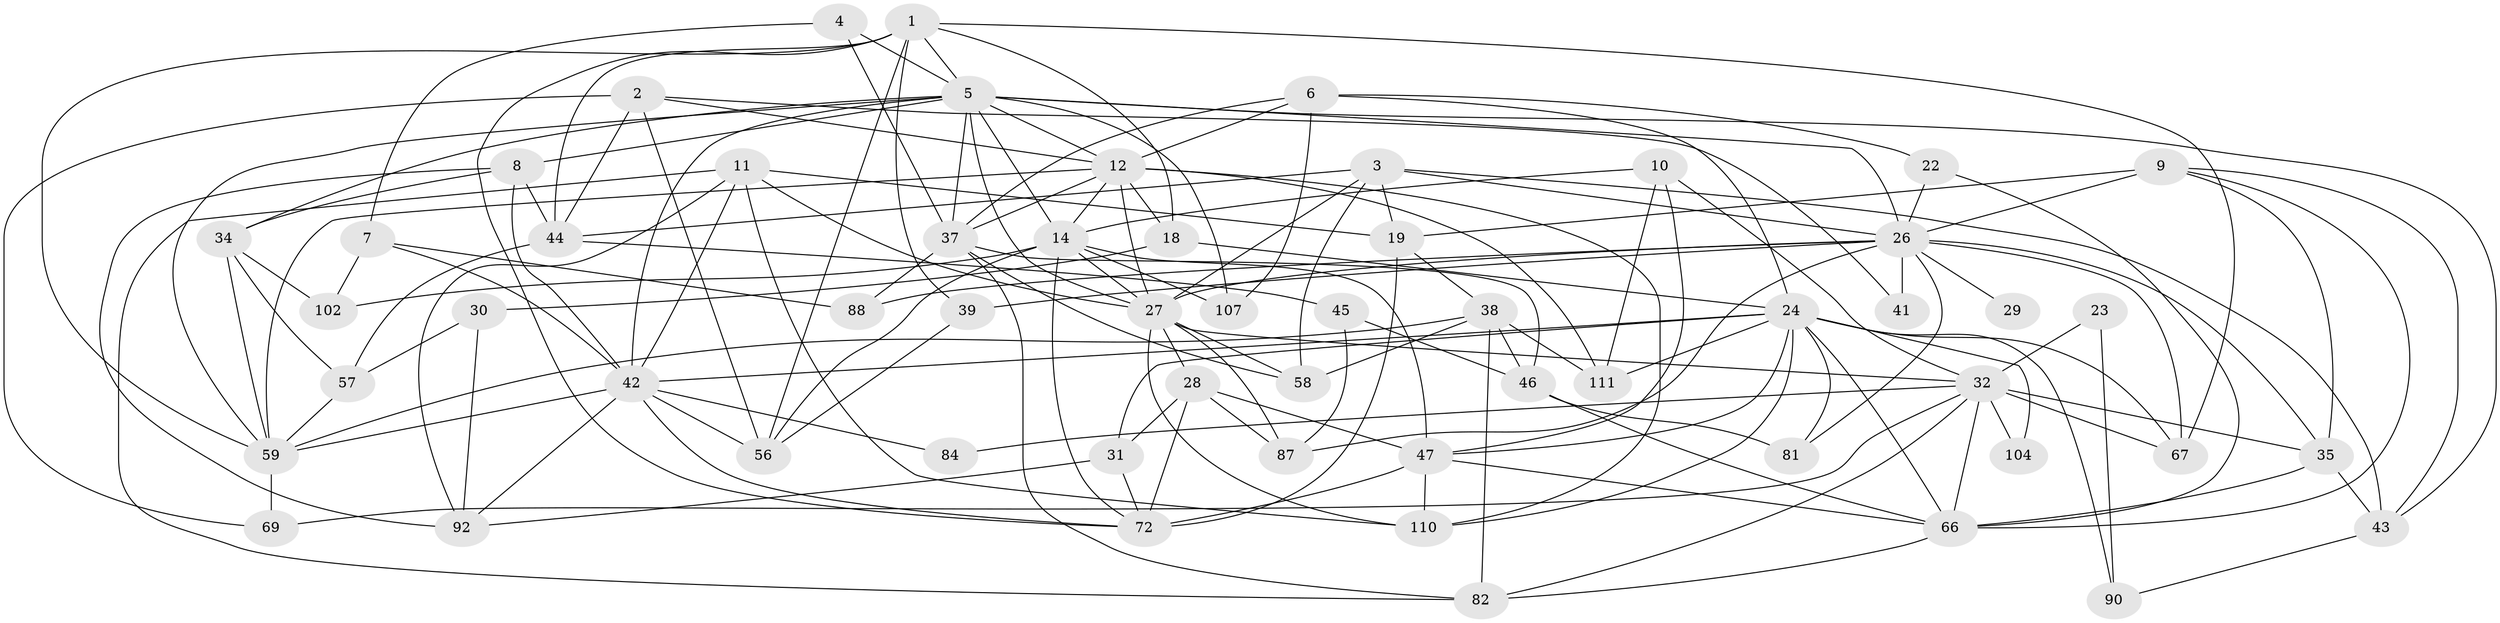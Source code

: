 // original degree distribution, {4: 0.21929824561403508, 3: 0.3333333333333333, 5: 0.21052631578947367, 2: 0.11403508771929824, 6: 0.05263157894736842, 9: 0.008771929824561403, 7: 0.043859649122807015, 8: 0.017543859649122806}
// Generated by graph-tools (version 1.1) at 2025/15/03/09/25 04:15:10]
// undirected, 57 vertices, 153 edges
graph export_dot {
graph [start="1"]
  node [color=gray90,style=filled];
  1 [super="+76+49"];
  2 [super="+16"];
  3 [super="+15"];
  4;
  5 [super="+61+60"];
  6 [super="+40"];
  7 [super="+13"];
  8 [super="+62"];
  9 [super="+77"];
  10 [super="+75"];
  11 [super="+99+83+103+100"];
  12 [super="+80+20"];
  14 [super="+17+78+50"];
  18;
  19;
  22;
  23;
  24 [super="+48"];
  26 [super="+52"];
  27 [super="+33+70"];
  28 [super="+54"];
  29;
  30;
  31;
  32 [super="+53"];
  34 [super="+36"];
  35 [super="+96"];
  37 [super="+108"];
  38 [super="+98"];
  39;
  41;
  42 [super="+94+63+51"];
  43;
  44 [super="+112+65"];
  45;
  46;
  47 [super="+95"];
  56;
  57 [super="+109"];
  58 [super="+68"];
  59 [super="+93"];
  66 [super="+101"];
  67;
  69;
  72 [super="+97+85"];
  81;
  82 [super="+86"];
  84;
  87;
  88;
  90;
  92 [super="+113"];
  102;
  104;
  107;
  110;
  111;
  1 -- 56;
  1 -- 18;
  1 -- 67;
  1 -- 39;
  1 -- 59;
  1 -- 72;
  1 -- 44;
  1 -- 5 [weight=2];
  2 -- 56;
  2 -- 69;
  2 -- 41;
  2 -- 44 [weight=2];
  2 -- 12;
  3 -- 27;
  3 -- 44;
  3 -- 19;
  3 -- 58;
  3 -- 26;
  3 -- 43;
  4 -- 37;
  4 -- 7;
  4 -- 5;
  5 -- 107;
  5 -- 27;
  5 -- 26 [weight=2];
  5 -- 34;
  5 -- 37;
  5 -- 8;
  5 -- 42;
  5 -- 43;
  5 -- 12 [weight=2];
  5 -- 14;
  5 -- 59;
  6 -- 107;
  6 -- 12;
  6 -- 24;
  6 -- 37;
  6 -- 22;
  7 -- 42;
  7 -- 88;
  7 -- 102;
  8 -- 92 [weight=2];
  8 -- 42;
  8 -- 44;
  8 -- 34;
  9 -- 43;
  9 -- 35;
  9 -- 66;
  9 -- 19;
  9 -- 26 [weight=2];
  10 -- 14;
  10 -- 47;
  10 -- 32;
  10 -- 111;
  11 -- 19;
  11 -- 92 [weight=2];
  11 -- 27;
  11 -- 110;
  11 -- 42 [weight=2];
  11 -- 82;
  12 -- 27;
  12 -- 18;
  12 -- 37 [weight=2];
  12 -- 59;
  12 -- 111;
  12 -- 14 [weight=2];
  12 -- 110;
  14 -- 107 [weight=2];
  14 -- 102;
  14 -- 56;
  14 -- 72;
  14 -- 27;
  14 -- 47;
  18 -- 24;
  18 -- 30;
  19 -- 38;
  19 -- 72;
  22 -- 66;
  22 -- 26;
  23 -- 90;
  23 -- 32;
  24 -- 47;
  24 -- 31;
  24 -- 66;
  24 -- 90;
  24 -- 104;
  24 -- 110;
  24 -- 81;
  24 -- 67;
  24 -- 111;
  24 -- 42;
  26 -- 35;
  26 -- 41 [weight=2];
  26 -- 67;
  26 -- 39;
  26 -- 81;
  26 -- 87;
  26 -- 88;
  26 -- 27;
  26 -- 29 [weight=2];
  27 -- 32 [weight=2];
  27 -- 110;
  27 -- 87;
  27 -- 28;
  27 -- 58;
  28 -- 47;
  28 -- 87;
  28 -- 31;
  28 -- 72;
  30 -- 92;
  30 -- 57;
  31 -- 92;
  31 -- 72;
  32 -- 67;
  32 -- 69;
  32 -- 104;
  32 -- 84;
  32 -- 66;
  32 -- 35;
  32 -- 82;
  34 -- 102;
  34 -- 57;
  34 -- 59;
  35 -- 43;
  35 -- 66;
  37 -- 46;
  37 -- 88;
  37 -- 58;
  37 -- 82;
  38 -- 58;
  38 -- 82;
  38 -- 59;
  38 -- 46;
  38 -- 111;
  39 -- 56;
  42 -- 84;
  42 -- 59;
  42 -- 56;
  42 -- 92 [weight=3];
  42 -- 72;
  43 -- 90;
  44 -- 45;
  44 -- 57;
  45 -- 46;
  45 -- 87;
  46 -- 81;
  46 -- 66;
  47 -- 110;
  47 -- 66;
  47 -- 72 [weight=2];
  57 -- 59;
  59 -- 69;
  66 -- 82;
}
